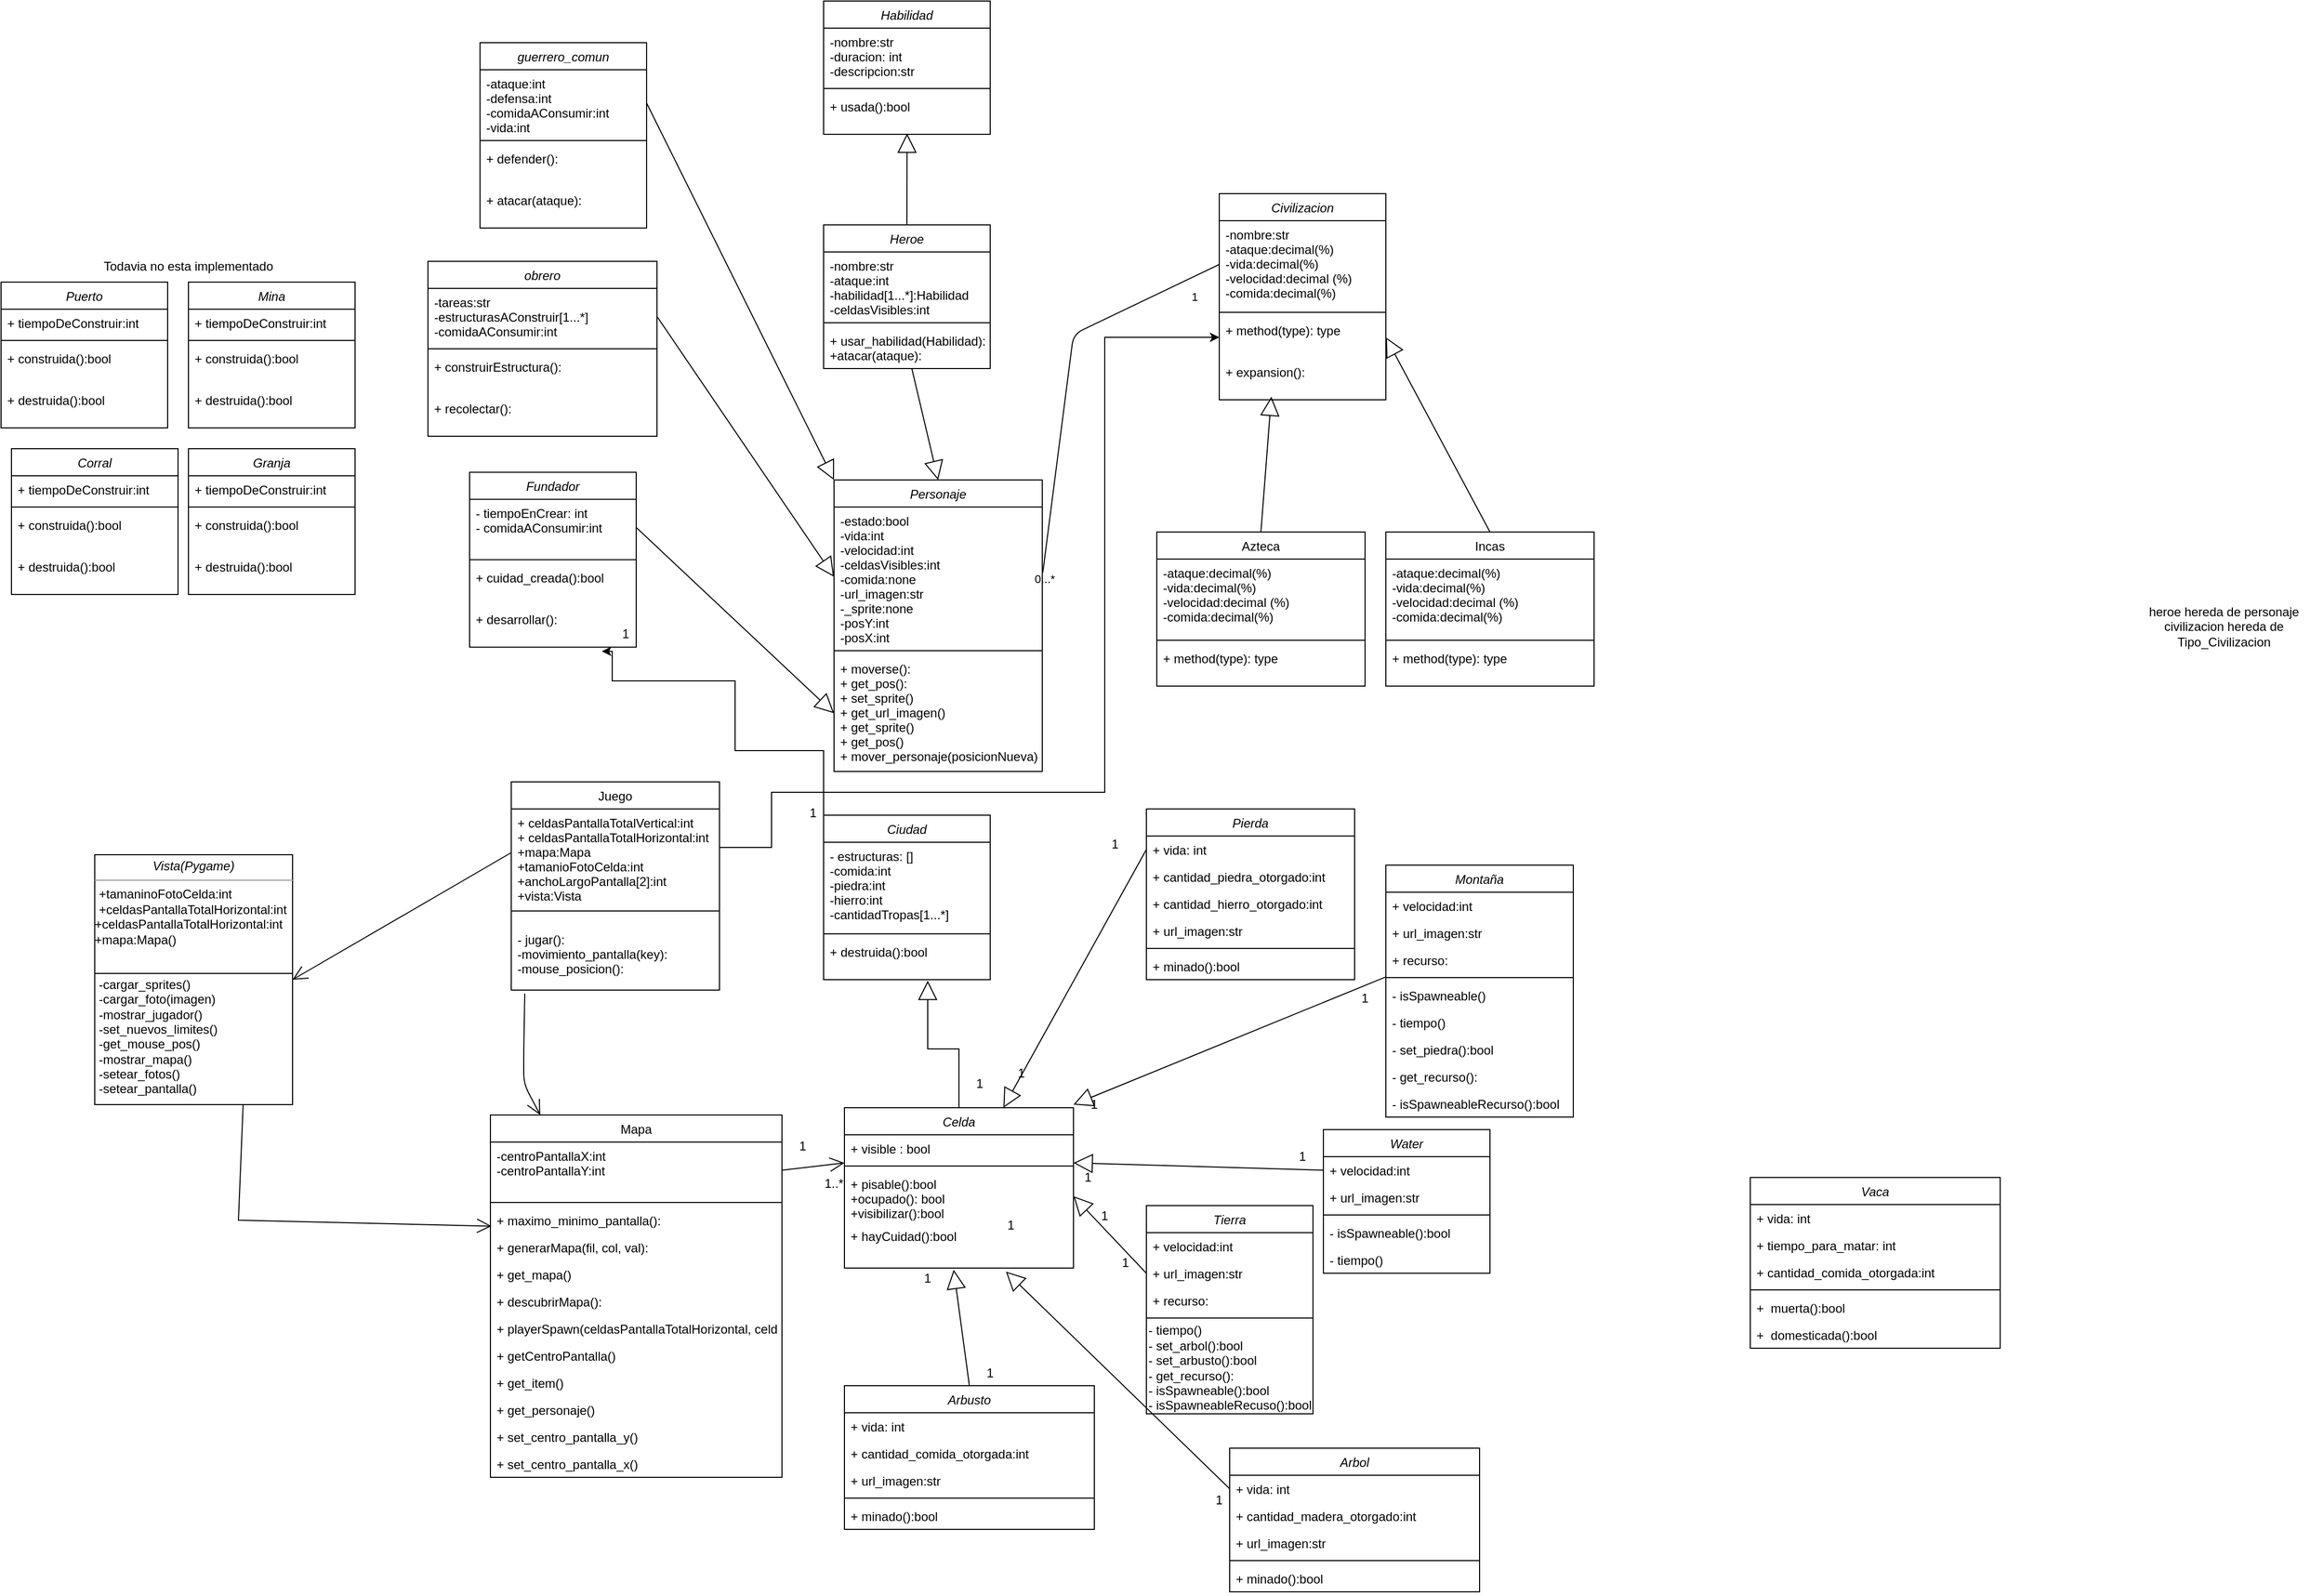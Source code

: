 <mxfile version="12.9.13" type="device"><diagram id="8JJDiIyHjLy-NNhQk0Iq" name="Page-1"><mxGraphModel dx="1916" dy="1905" grid="1" gridSize="10" guides="1" tooltips="1" connect="1" arrows="1" fold="1" page="1" pageScale="1" pageWidth="827" pageHeight="1169" math="0" shadow="0"><root><mxCell id="0"/><mxCell id="1" parent="0"/><mxCell id="Bsz2mE-iyqByEWqwgXkS-1" value="Juego" style="swimlane;fontStyle=0;align=center;verticalAlign=top;childLayout=stackLayout;horizontal=1;startSize=26;horizontalStack=0;resizeParent=1;resizeParentMax=0;resizeLast=0;collapsible=1;marginBottom=0;" parent="1" vertex="1"><mxGeometry x="-160" y="80" width="200" height="200" as="geometry"/></mxCell><mxCell id="Bsz2mE-iyqByEWqwgXkS-2" value="+ celdasPantallaTotalVertical:int&#10;+ celdasPantallaTotalHorizontal:int&#10;+mapa:Mapa&#10;+tamanioFotoCelda:int&#10;+anchoLargoPantalla[2]:int&#10;+vista:Vista" style="text;strokeColor=none;fillColor=none;align=left;verticalAlign=top;spacingLeft=4;spacingRight=4;overflow=hidden;rotatable=0;points=[[0,0.5],[1,0.5]];portConstraint=eastwest;" parent="Bsz2mE-iyqByEWqwgXkS-1" vertex="1"><mxGeometry y="26" width="200" height="84" as="geometry"/></mxCell><mxCell id="Bsz2mE-iyqByEWqwgXkS-3" value="" style="line;strokeWidth=1;fillColor=none;align=left;verticalAlign=middle;spacingTop=-1;spacingLeft=3;spacingRight=3;rotatable=0;labelPosition=right;points=[];portConstraint=eastwest;" parent="Bsz2mE-iyqByEWqwgXkS-1" vertex="1"><mxGeometry y="110" width="200" height="28" as="geometry"/></mxCell><mxCell id="hgt76sWnVwrx15BT-1CC-37" value="- jugar():&#10;-movimiento_pantalla(key):&#10;-mouse_posicion():&#10;" style="text;strokeColor=none;fillColor=none;align=left;verticalAlign=top;spacingLeft=4;spacingRight=4;overflow=hidden;rotatable=0;points=[[0,0.5],[1,0.5]];portConstraint=eastwest;" parent="Bsz2mE-iyqByEWqwgXkS-1" vertex="1"><mxGeometry y="138" width="200" height="62" as="geometry"/></mxCell><mxCell id="Bsz2mE-iyqByEWqwgXkS-5" value="Civilizacion" style="swimlane;fontStyle=2;align=center;verticalAlign=top;childLayout=stackLayout;horizontal=1;startSize=26;horizontalStack=0;resizeParent=1;resizeParentMax=0;resizeLast=0;collapsible=1;marginBottom=0;" parent="1" vertex="1"><mxGeometry x="520" y="-485" width="160" height="198" as="geometry"/></mxCell><mxCell id="Bsz2mE-iyqByEWqwgXkS-6" value="-nombre:str&#10;-ataque:decimal(%)&#10;-vida:decimal(%)&#10;-velocidad:decimal (%)&#10;-comida:decimal(%)" style="text;strokeColor=none;fillColor=none;align=left;verticalAlign=top;spacingLeft=4;spacingRight=4;overflow=hidden;rotatable=0;points=[[0,0.5],[1,0.5]];portConstraint=eastwest;" parent="Bsz2mE-iyqByEWqwgXkS-5" vertex="1"><mxGeometry y="26" width="160" height="84" as="geometry"/></mxCell><mxCell id="Bsz2mE-iyqByEWqwgXkS-7" value="" style="line;strokeWidth=1;fillColor=none;align=left;verticalAlign=middle;spacingTop=-1;spacingLeft=3;spacingRight=3;rotatable=0;labelPosition=right;points=[];portConstraint=eastwest;" parent="Bsz2mE-iyqByEWqwgXkS-5" vertex="1"><mxGeometry y="110" width="160" height="8" as="geometry"/></mxCell><mxCell id="Bsz2mE-iyqByEWqwgXkS-8" value="+ method(type): type" style="text;strokeColor=none;fillColor=none;align=left;verticalAlign=top;spacingLeft=4;spacingRight=4;overflow=hidden;rotatable=0;points=[[0,0.5],[1,0.5]];portConstraint=eastwest;" parent="Bsz2mE-iyqByEWqwgXkS-5" vertex="1"><mxGeometry y="118" width="160" height="40" as="geometry"/></mxCell><mxCell id="hgt76sWnVwrx15BT-1CC-32" value="+ expansion():" style="text;strokeColor=none;fillColor=none;align=left;verticalAlign=top;spacingLeft=4;spacingRight=4;overflow=hidden;rotatable=0;points=[[0,0.5],[1,0.5]];portConstraint=eastwest;" parent="Bsz2mE-iyqByEWqwgXkS-5" vertex="1"><mxGeometry y="158" width="160" height="40" as="geometry"/></mxCell><mxCell id="Bsz2mE-iyqByEWqwgXkS-13" value="Azteca" style="swimlane;fontStyle=0;align=center;verticalAlign=top;childLayout=stackLayout;horizontal=1;startSize=26;horizontalStack=0;resizeParent=1;resizeParentMax=0;resizeLast=0;collapsible=1;marginBottom=0;" parent="1" vertex="1"><mxGeometry x="460" y="-160" width="200" height="148" as="geometry"/></mxCell><mxCell id="Bsz2mE-iyqByEWqwgXkS-14" value="-ataque:decimal(%)&#10;-vida:decimal(%)&#10;-velocidad:decimal (%)&#10;-comida:decimal(%)" style="text;strokeColor=none;fillColor=none;align=left;verticalAlign=top;spacingLeft=4;spacingRight=4;overflow=hidden;rotatable=0;points=[[0,0.5],[1,0.5]];portConstraint=eastwest;" parent="Bsz2mE-iyqByEWqwgXkS-13" vertex="1"><mxGeometry y="26" width="200" height="74" as="geometry"/></mxCell><mxCell id="Bsz2mE-iyqByEWqwgXkS-15" value="" style="line;strokeWidth=1;fillColor=none;align=left;verticalAlign=middle;spacingTop=-1;spacingLeft=3;spacingRight=3;rotatable=0;labelPosition=right;points=[];portConstraint=eastwest;" parent="Bsz2mE-iyqByEWqwgXkS-13" vertex="1"><mxGeometry y="100" width="200" height="8" as="geometry"/></mxCell><mxCell id="Bsz2mE-iyqByEWqwgXkS-16" value="+ method(type): type" style="text;strokeColor=none;fillColor=none;align=left;verticalAlign=top;spacingLeft=4;spacingRight=4;overflow=hidden;rotatable=0;points=[[0,0.5],[1,0.5]];portConstraint=eastwest;" parent="Bsz2mE-iyqByEWqwgXkS-13" vertex="1"><mxGeometry y="108" width="200" height="40" as="geometry"/></mxCell><mxCell id="hgt76sWnVwrx15BT-1CC-38" style="edgeStyle=none;rounded=0;orthogonalLoop=1;jettySize=auto;html=1;exitX=0.5;exitY=0;exitDx=0;exitDy=0;entryX=0.501;entryY=0.982;entryDx=0;entryDy=0;entryPerimeter=0;endArrow=block;endFill=0;endSize=16;" parent="1" source="Bsz2mE-iyqByEWqwgXkS-17" target="Bsz2mE-iyqByEWqwgXkS-29" edge="1"><mxGeometry relative="1" as="geometry"/></mxCell><mxCell id="Bsz2mE-iyqByEWqwgXkS-17" value="Heroe" style="swimlane;fontStyle=2;align=center;verticalAlign=top;childLayout=stackLayout;horizontal=1;startSize=26;horizontalStack=0;resizeParent=1;resizeParentMax=0;resizeLast=0;collapsible=1;marginBottom=0;" parent="1" vertex="1"><mxGeometry x="140" y="-455" width="160" height="138" as="geometry"/></mxCell><mxCell id="Bsz2mE-iyqByEWqwgXkS-18" value="-nombre:str&#10;-ataque:int&#10;-habilidad[1...*]:Habilidad&#10;-celdasVisibles:int&#10;" style="text;strokeColor=none;fillColor=none;align=left;verticalAlign=top;spacingLeft=4;spacingRight=4;overflow=hidden;rotatable=0;points=[[0,0.5],[1,0.5]];portConstraint=eastwest;" parent="Bsz2mE-iyqByEWqwgXkS-17" vertex="1"><mxGeometry y="26" width="160" height="64" as="geometry"/></mxCell><mxCell id="Bsz2mE-iyqByEWqwgXkS-19" value="" style="line;strokeWidth=1;fillColor=none;align=left;verticalAlign=middle;spacingTop=-1;spacingLeft=3;spacingRight=3;rotatable=0;labelPosition=right;points=[];portConstraint=eastwest;" parent="Bsz2mE-iyqByEWqwgXkS-17" vertex="1"><mxGeometry y="90" width="160" height="8" as="geometry"/></mxCell><mxCell id="Bsz2mE-iyqByEWqwgXkS-20" value="+ usar_habilidad(Habilidad):&#10;+atacar(ataque):" style="text;strokeColor=none;fillColor=none;align=left;verticalAlign=top;spacingLeft=4;spacingRight=4;overflow=hidden;rotatable=0;points=[[0,0.5],[1,0.5]];portConstraint=eastwest;" parent="Bsz2mE-iyqByEWqwgXkS-17" vertex="1"><mxGeometry y="98" width="160" height="40" as="geometry"/></mxCell><mxCell id="Bsz2mE-iyqByEWqwgXkS-26" value="Habilidad" style="swimlane;fontStyle=2;align=center;verticalAlign=top;childLayout=stackLayout;horizontal=1;startSize=26;horizontalStack=0;resizeParent=1;resizeParentMax=0;resizeLast=0;collapsible=1;marginBottom=0;" parent="1" vertex="1"><mxGeometry x="140" y="-670" width="160" height="128" as="geometry"/></mxCell><mxCell id="Bsz2mE-iyqByEWqwgXkS-27" value="-nombre:str&#10;-duracion: int&#10;-descripcion:str&#10;" style="text;strokeColor=none;fillColor=none;align=left;verticalAlign=top;spacingLeft=4;spacingRight=4;overflow=hidden;rotatable=0;points=[[0,0.5],[1,0.5]];portConstraint=eastwest;" parent="Bsz2mE-iyqByEWqwgXkS-26" vertex="1"><mxGeometry y="26" width="160" height="54" as="geometry"/></mxCell><mxCell id="Bsz2mE-iyqByEWqwgXkS-28" value="" style="line;strokeWidth=1;fillColor=none;align=left;verticalAlign=middle;spacingTop=-1;spacingLeft=3;spacingRight=3;rotatable=0;labelPosition=right;points=[];portConstraint=eastwest;" parent="Bsz2mE-iyqByEWqwgXkS-26" vertex="1"><mxGeometry y="80" width="160" height="8" as="geometry"/></mxCell><mxCell id="Bsz2mE-iyqByEWqwgXkS-29" value="+ usada():bool" style="text;strokeColor=none;fillColor=none;align=left;verticalAlign=top;spacingLeft=4;spacingRight=4;overflow=hidden;rotatable=0;points=[[0,0.5],[1,0.5]];portConstraint=eastwest;" parent="Bsz2mE-iyqByEWqwgXkS-26" vertex="1"><mxGeometry y="88" width="160" height="40" as="geometry"/></mxCell><mxCell id="Bsz2mE-iyqByEWqwgXkS-30" value="heroe hereda de personaje&lt;br&gt;civilizacion hereda de Tipo_Civilizacion" style="text;html=1;strokeColor=none;fillColor=none;align=center;verticalAlign=middle;whiteSpace=wrap;rounded=0;rotation=0;" parent="1" vertex="1"><mxGeometry x="1389.77" y="-217.4" width="190.23" height="297.4" as="geometry"/></mxCell><mxCell id="hgt76sWnVwrx15BT-1CC-19" style="edgeStyle=orthogonalEdgeStyle;rounded=0;orthogonalLoop=1;jettySize=auto;html=1;exitX=0.5;exitY=0;exitDx=0;exitDy=0;entryX=0.625;entryY=1.025;entryDx=0;entryDy=0;entryPerimeter=0;endArrow=block;endFill=0;endSize=16;" parent="1" source="Bsz2mE-iyqByEWqwgXkS-31" target="rQCdPEI0_QHbPo6-V2n5-23" edge="1"><mxGeometry relative="1" as="geometry"/></mxCell><mxCell id="Bsz2mE-iyqByEWqwgXkS-31" value="Celda" style="swimlane;fontStyle=2;align=center;verticalAlign=top;childLayout=stackLayout;horizontal=1;startSize=26;horizontalStack=0;resizeParent=1;resizeParentMax=0;resizeLast=0;collapsible=1;marginBottom=0;" parent="1" vertex="1"><mxGeometry x="160" y="393" width="220" height="154" as="geometry"/></mxCell><mxCell id="_lwzMiE8aVbPXO3ZBVne-28" value="+ visible : bool" style="text;strokeColor=none;fillColor=none;align=left;verticalAlign=top;spacingLeft=4;spacingRight=4;overflow=hidden;rotatable=0;points=[[0,0.5],[1,0.5]];portConstraint=eastwest;" parent="Bsz2mE-iyqByEWqwgXkS-31" vertex="1"><mxGeometry y="26" width="220" height="26" as="geometry"/></mxCell><mxCell id="Bsz2mE-iyqByEWqwgXkS-33" value="" style="line;strokeWidth=1;fillColor=none;align=left;verticalAlign=middle;spacingTop=-1;spacingLeft=3;spacingRight=3;rotatable=0;labelPosition=right;points=[];portConstraint=eastwest;" parent="Bsz2mE-iyqByEWqwgXkS-31" vertex="1"><mxGeometry y="52" width="220" height="8" as="geometry"/></mxCell><mxCell id="Bsz2mE-iyqByEWqwgXkS-34" value="+ pisable():bool&#10;+ocupado(): bool&#10;+visibilizar():bool" style="text;strokeColor=none;fillColor=none;align=left;verticalAlign=top;spacingLeft=4;spacingRight=4;overflow=hidden;rotatable=0;points=[[0,0.5],[1,0.5]];portConstraint=eastwest;" parent="Bsz2mE-iyqByEWqwgXkS-31" vertex="1"><mxGeometry y="60" width="220" height="50" as="geometry"/></mxCell><mxCell id="_lwzMiE8aVbPXO3ZBVne-5" value="+ hayCuidad():bool" style="text;strokeColor=none;fillColor=none;align=left;verticalAlign=top;spacingLeft=4;spacingRight=4;overflow=hidden;rotatable=0;points=[[0,0.5],[1,0.5]];portConstraint=eastwest;" parent="Bsz2mE-iyqByEWqwgXkS-31" vertex="1"><mxGeometry y="110" width="220" height="44" as="geometry"/></mxCell><mxCell id="rQCdPEI0_QHbPo6-V2n5-1" value="" style="endArrow=block;endSize=16;endFill=0;html=1;exitX=0;exitY=0.5;exitDx=0;exitDy=0;" parent="1" source="Bsz2mE-iyqByEWqwgXkS-36" target="Bsz2mE-iyqByEWqwgXkS-31" edge="1"><mxGeometry x="-1" y="-162" width="160" relative="1" as="geometry"><mxPoint x="410" y="312" as="sourcePoint"/><mxPoint x="570" y="312" as="targetPoint"/><mxPoint x="-150" y="-102" as="offset"/></mxGeometry></mxCell><mxCell id="rQCdPEI0_QHbPo6-V2n5-2" value="" style="endArrow=block;endSize=16;endFill=0;html=1;entryX=1;entryY=0.5;entryDx=0;entryDy=0;exitX=0;exitY=0.5;exitDx=0;exitDy=0;" parent="1" source="Bsz2mE-iyqByEWqwgXkS-41" edge="1"><mxGeometry x="-1" y="-162" width="160" relative="1" as="geometry"><mxPoint x="650.0" y="299.0" as="sourcePoint"/><mxPoint x="380" y="446" as="targetPoint"/><mxPoint x="-150" y="-102" as="offset"/></mxGeometry></mxCell><mxCell id="rQCdPEI0_QHbPo6-V2n5-3" value="" style="endArrow=block;endSize=16;endFill=0;html=1;entryX=1;entryY=0.5;entryDx=0;entryDy=0;exitX=0;exitY=0.5;exitDx=0;exitDy=0;" parent="1" source="Bsz2mE-iyqByEWqwgXkS-45" target="Bsz2mE-iyqByEWqwgXkS-34" edge="1"><mxGeometry x="-1" y="-162" width="160" relative="1" as="geometry"><mxPoint x="660.0" y="309.0" as="sourcePoint"/><mxPoint x="480" y="394.5" as="targetPoint"/><mxPoint x="-150" y="-102" as="offset"/></mxGeometry></mxCell><mxCell id="rQCdPEI0_QHbPo6-V2n5-4" value="" style="endArrow=block;endSize=16;endFill=0;html=1;entryX=0.5;entryY=0;entryDx=0;entryDy=0;" parent="1" source="Bsz2mE-iyqByEWqwgXkS-20" target="Bsz2mE-iyqByEWqwgXkS-21" edge="1"><mxGeometry x="-1" y="-162" width="160" relative="1" as="geometry"><mxPoint x="220" y="-310" as="sourcePoint"/><mxPoint x="380" y="-284.5" as="targetPoint"/><mxPoint x="-150" y="-102" as="offset"/></mxGeometry></mxCell><mxCell id="rQCdPEI0_QHbPo6-V2n5-5" value="guerrero_comun" style="swimlane;fontStyle=2;align=center;verticalAlign=top;childLayout=stackLayout;horizontal=1;startSize=26;horizontalStack=0;resizeParent=1;resizeParentMax=0;resizeLast=0;collapsible=1;marginBottom=0;" parent="1" vertex="1"><mxGeometry x="-190" y="-630" width="160" height="178" as="geometry"/></mxCell><mxCell id="rQCdPEI0_QHbPo6-V2n5-6" value="-ataque:int&#10;-defensa:int&#10;-comidaAConsumir:int&#10;-vida:int" style="text;strokeColor=none;fillColor=none;align=left;verticalAlign=top;spacingLeft=4;spacingRight=4;overflow=hidden;rotatable=0;points=[[0,0.5],[1,0.5]];portConstraint=eastwest;" parent="rQCdPEI0_QHbPo6-V2n5-5" vertex="1"><mxGeometry y="26" width="160" height="64" as="geometry"/></mxCell><mxCell id="rQCdPEI0_QHbPo6-V2n5-7" value="" style="line;strokeWidth=1;fillColor=none;align=left;verticalAlign=middle;spacingTop=-1;spacingLeft=3;spacingRight=3;rotatable=0;labelPosition=right;points=[];portConstraint=eastwest;" parent="rQCdPEI0_QHbPo6-V2n5-5" vertex="1"><mxGeometry y="90" width="160" height="8" as="geometry"/></mxCell><mxCell id="rQCdPEI0_QHbPo6-V2n5-8" value="+ defender():" style="text;strokeColor=none;fillColor=none;align=left;verticalAlign=top;spacingLeft=4;spacingRight=4;overflow=hidden;rotatable=0;points=[[0,0.5],[1,0.5]];portConstraint=eastwest;" parent="rQCdPEI0_QHbPo6-V2n5-5" vertex="1"><mxGeometry y="98" width="160" height="40" as="geometry"/></mxCell><mxCell id="hgt76sWnVwrx15BT-1CC-28" value="+ atacar(ataque):" style="text;strokeColor=none;fillColor=none;align=left;verticalAlign=top;spacingLeft=4;spacingRight=4;overflow=hidden;rotatable=0;points=[[0,0.5],[1,0.5]];portConstraint=eastwest;" parent="rQCdPEI0_QHbPo6-V2n5-5" vertex="1"><mxGeometry y="138" width="160" height="40" as="geometry"/></mxCell><mxCell id="rQCdPEI0_QHbPo6-V2n5-9" value="obrero" style="swimlane;fontStyle=2;align=center;verticalAlign=top;childLayout=stackLayout;horizontal=1;startSize=26;horizontalStack=0;resizeParent=1;resizeParentMax=0;resizeLast=0;collapsible=1;marginBottom=0;" parent="1" vertex="1"><mxGeometry x="-240" y="-420" width="220" height="168" as="geometry"/></mxCell><mxCell id="rQCdPEI0_QHbPo6-V2n5-10" value="-tareas:str&#10;-estructurasAConstruir[1...*]&#10;-comidaAConsumir:int" style="text;strokeColor=none;fillColor=none;align=left;verticalAlign=top;spacingLeft=4;spacingRight=4;overflow=hidden;rotatable=0;points=[[0,0.5],[1,0.5]];portConstraint=eastwest;" parent="rQCdPEI0_QHbPo6-V2n5-9" vertex="1"><mxGeometry y="26" width="220" height="54" as="geometry"/></mxCell><mxCell id="rQCdPEI0_QHbPo6-V2n5-11" value="" style="line;strokeWidth=1;fillColor=none;align=left;verticalAlign=middle;spacingTop=-1;spacingLeft=3;spacingRight=3;rotatable=0;labelPosition=right;points=[];portConstraint=eastwest;" parent="rQCdPEI0_QHbPo6-V2n5-9" vertex="1"><mxGeometry y="80" width="220" height="8" as="geometry"/></mxCell><mxCell id="rQCdPEI0_QHbPo6-V2n5-12" value="+ construirEstructura():" style="text;strokeColor=none;fillColor=none;align=left;verticalAlign=top;spacingLeft=4;spacingRight=4;overflow=hidden;rotatable=0;points=[[0,0.5],[1,0.5]];portConstraint=eastwest;" parent="rQCdPEI0_QHbPo6-V2n5-9" vertex="1"><mxGeometry y="88" width="220" height="40" as="geometry"/></mxCell><mxCell id="hgt76sWnVwrx15BT-1CC-26" value="+ recolectar():" style="text;strokeColor=none;fillColor=none;align=left;verticalAlign=top;spacingLeft=4;spacingRight=4;overflow=hidden;rotatable=0;points=[[0,0.5],[1,0.5]];portConstraint=eastwest;" parent="rQCdPEI0_QHbPo6-V2n5-9" vertex="1"><mxGeometry y="128" width="220" height="40" as="geometry"/></mxCell><mxCell id="rQCdPEI0_QHbPo6-V2n5-13" value="Fundador" style="swimlane;fontStyle=2;align=center;verticalAlign=top;childLayout=stackLayout;horizontal=1;startSize=26;horizontalStack=0;resizeParent=1;resizeParentMax=0;resizeLast=0;collapsible=1;marginBottom=0;" parent="1" vertex="1"><mxGeometry x="-200" y="-217.4" width="160" height="168" as="geometry"/></mxCell><mxCell id="rQCdPEI0_QHbPo6-V2n5-14" value="- tiempoEnCrear: int&#10;- comidaAConsumir:int" style="text;strokeColor=none;fillColor=none;align=left;verticalAlign=top;spacingLeft=4;spacingRight=4;overflow=hidden;rotatable=0;points=[[0,0.5],[1,0.5]];portConstraint=eastwest;" parent="rQCdPEI0_QHbPo6-V2n5-13" vertex="1"><mxGeometry y="26" width="160" height="54" as="geometry"/></mxCell><mxCell id="rQCdPEI0_QHbPo6-V2n5-15" value="" style="line;strokeWidth=1;fillColor=none;align=left;verticalAlign=middle;spacingTop=-1;spacingLeft=3;spacingRight=3;rotatable=0;labelPosition=right;points=[];portConstraint=eastwest;" parent="rQCdPEI0_QHbPo6-V2n5-13" vertex="1"><mxGeometry y="80" width="160" height="8" as="geometry"/></mxCell><mxCell id="rQCdPEI0_QHbPo6-V2n5-16" value="+ cuidad_creada():bool" style="text;strokeColor=none;fillColor=none;align=left;verticalAlign=top;spacingLeft=4;spacingRight=4;overflow=hidden;rotatable=0;points=[[0,0.5],[1,0.5]];portConstraint=eastwest;" parent="rQCdPEI0_QHbPo6-V2n5-13" vertex="1"><mxGeometry y="88" width="160" height="40" as="geometry"/></mxCell><mxCell id="hgt76sWnVwrx15BT-1CC-27" value="+ desarrollar():" style="text;strokeColor=none;fillColor=none;align=left;verticalAlign=top;spacingLeft=4;spacingRight=4;overflow=hidden;rotatable=0;points=[[0,0.5],[1,0.5]];portConstraint=eastwest;" parent="rQCdPEI0_QHbPo6-V2n5-13" vertex="1"><mxGeometry y="128" width="160" height="40" as="geometry"/></mxCell><mxCell id="rQCdPEI0_QHbPo6-V2n5-17" value="" style="endArrow=block;endSize=16;endFill=0;html=1;entryX=0;entryY=0;entryDx=0;entryDy=0;exitX=1;exitY=0.5;exitDx=0;exitDy=0;" parent="1" source="rQCdPEI0_QHbPo6-V2n5-6" target="Bsz2mE-iyqByEWqwgXkS-21" edge="1"><mxGeometry x="-1" y="-162" width="160" relative="1" as="geometry"><mxPoint x="42.8" y="-380.0" as="sourcePoint"/><mxPoint x="40" y="-267.72" as="targetPoint"/><mxPoint x="-150" y="-102" as="offset"/></mxGeometry></mxCell><mxCell id="rQCdPEI0_QHbPo6-V2n5-18" value="" style="endArrow=block;endSize=16;endFill=0;html=1;entryX=0;entryY=0.5;entryDx=0;entryDy=0;exitX=1;exitY=0.5;exitDx=0;exitDy=0;" parent="1" source="rQCdPEI0_QHbPo6-V2n5-10" target="Bsz2mE-iyqByEWqwgXkS-22" edge="1"><mxGeometry x="-1" y="-162" width="160" relative="1" as="geometry"><mxPoint x="52.8" y="-150.0" as="sourcePoint"/><mxPoint x="50" y="-37.72" as="targetPoint"/><mxPoint x="-150" y="-102" as="offset"/></mxGeometry></mxCell><mxCell id="rQCdPEI0_QHbPo6-V2n5-19" value="" style="endArrow=block;endSize=16;endFill=0;html=1;entryX=0;entryY=0.5;entryDx=0;entryDy=0;exitX=1;exitY=0.5;exitDx=0;exitDy=0;" parent="1" source="rQCdPEI0_QHbPo6-V2n5-14" target="Bsz2mE-iyqByEWqwgXkS-24" edge="1"><mxGeometry x="-1" y="-162" width="160" relative="1" as="geometry"><mxPoint x="-7.2" y="-70.0" as="sourcePoint"/><mxPoint x="-10" y="42.28" as="targetPoint"/><mxPoint x="-150" y="-102" as="offset"/></mxGeometry></mxCell><mxCell id="rQCdPEI0_QHbPo6-V2n5-20" value="Ciudad" style="swimlane;fontStyle=2;align=center;verticalAlign=top;childLayout=stackLayout;horizontal=1;startSize=26;horizontalStack=0;resizeParent=1;resizeParentMax=0;resizeLast=0;collapsible=1;marginBottom=0;" parent="1" vertex="1"><mxGeometry x="140" y="112" width="160" height="158" as="geometry"/></mxCell><mxCell id="hgt76sWnVwrx15BT-1CC-35" value="- estructuras: []&#10;-comida:int&#10;-piedra:int&#10;-hierro:int&#10;-cantidadTropas[1...*]" style="text;strokeColor=none;fillColor=none;align=left;verticalAlign=top;spacingLeft=4;spacingRight=4;overflow=hidden;rotatable=0;points=[[0,0.5],[1,0.5]];portConstraint=eastwest;" parent="rQCdPEI0_QHbPo6-V2n5-20" vertex="1"><mxGeometry y="26" width="160" height="84" as="geometry"/></mxCell><mxCell id="rQCdPEI0_QHbPo6-V2n5-22" value="" style="line;strokeWidth=1;fillColor=none;align=left;verticalAlign=middle;spacingTop=-1;spacingLeft=3;spacingRight=3;rotatable=0;labelPosition=right;points=[];portConstraint=eastwest;" parent="rQCdPEI0_QHbPo6-V2n5-20" vertex="1"><mxGeometry y="110" width="160" height="8" as="geometry"/></mxCell><mxCell id="rQCdPEI0_QHbPo6-V2n5-23" value="+ destruida():bool" style="text;strokeColor=none;fillColor=none;align=left;verticalAlign=top;spacingLeft=4;spacingRight=4;overflow=hidden;rotatable=0;points=[[0,0.5],[1,0.5]];portConstraint=eastwest;" parent="rQCdPEI0_QHbPo6-V2n5-20" vertex="1"><mxGeometry y="118" width="160" height="40" as="geometry"/></mxCell><mxCell id="rQCdPEI0_QHbPo6-V2n5-36" value="" style="endArrow=open;endFill=1;endSize=12;html=1;entryX=0;entryY=0.5;entryDx=0;entryDy=0;exitX=1;exitY=0.5;exitDx=0;exitDy=0;" parent="1" source="Bsz2mE-iyqByEWqwgXkS-10" edge="1"><mxGeometry width="160" relative="1" as="geometry"><mxPoint x="410" y="570.5" as="sourcePoint"/><mxPoint x="160" y="446" as="targetPoint"/><Array as="points"/></mxGeometry></mxCell><mxCell id="rQCdPEI0_QHbPo6-V2n5-40" value="" style="endArrow=none;html=1;entryX=0;entryY=0.5;entryDx=0;entryDy=0;exitX=1;exitY=0.5;exitDx=0;exitDy=0;" parent="1" source="Bsz2mE-iyqByEWqwgXkS-22" target="Bsz2mE-iyqByEWqwgXkS-6" edge="1"><mxGeometry width="50" height="50" relative="1" as="geometry"><mxPoint x="350" y="-230" as="sourcePoint"/><mxPoint x="400" y="-280" as="targetPoint"/><Array as="points"><mxPoint x="380" y="-350"/></Array></mxGeometry></mxCell><mxCell id="rQCdPEI0_QHbPo6-V2n5-41" value="0...*" style="edgeLabel;html=1;align=center;verticalAlign=middle;resizable=0;points=[];" parent="rQCdPEI0_QHbPo6-V2n5-40" vertex="1" connectable="0"><mxGeometry x="-0.753" y="4" relative="1" as="geometry"><mxPoint y="49.95" as="offset"/></mxGeometry></mxCell><mxCell id="rQCdPEI0_QHbPo6-V2n5-42" value="1" style="edgeLabel;html=1;align=center;verticalAlign=middle;resizable=0;points=[];" parent="rQCdPEI0_QHbPo6-V2n5-40" vertex="1" connectable="0"><mxGeometry x="0.773" y="1" relative="1" as="geometry"><mxPoint x="16" y="13" as="offset"/></mxGeometry></mxCell><mxCell id="rQCdPEI0_QHbPo6-V2n5-30" value="" style="endArrow=block;endSize=16;endFill=0;html=1;exitX=0.5;exitY=0;exitDx=0;exitDy=0;" parent="1" source="Bsz2mE-iyqByEWqwgXkS-13" edge="1"><mxGeometry x="-1" y="-162" width="160" relative="1" as="geometry"><mxPoint x="572.8" y="-372.0" as="sourcePoint"/><mxPoint x="570" y="-290" as="targetPoint"/><mxPoint x="-150" y="-102" as="offset"/></mxGeometry></mxCell><mxCell id="rQCdPEI0_QHbPo6-V2n5-44" value="Incas" style="swimlane;fontStyle=0;align=center;verticalAlign=top;childLayout=stackLayout;horizontal=1;startSize=26;horizontalStack=0;resizeParent=1;resizeParentMax=0;resizeLast=0;collapsible=1;marginBottom=0;" parent="1" vertex="1"><mxGeometry x="680" y="-160" width="200" height="148" as="geometry"/></mxCell><mxCell id="rQCdPEI0_QHbPo6-V2n5-45" value="-ataque:decimal(%)&#10;-vida:decimal(%)&#10;-velocidad:decimal (%)&#10;-comida:decimal(%)" style="text;strokeColor=none;fillColor=none;align=left;verticalAlign=top;spacingLeft=4;spacingRight=4;overflow=hidden;rotatable=0;points=[[0,0.5],[1,0.5]];portConstraint=eastwest;" parent="rQCdPEI0_QHbPo6-V2n5-44" vertex="1"><mxGeometry y="26" width="200" height="74" as="geometry"/></mxCell><mxCell id="rQCdPEI0_QHbPo6-V2n5-46" value="" style="line;strokeWidth=1;fillColor=none;align=left;verticalAlign=middle;spacingTop=-1;spacingLeft=3;spacingRight=3;rotatable=0;labelPosition=right;points=[];portConstraint=eastwest;" parent="rQCdPEI0_QHbPo6-V2n5-44" vertex="1"><mxGeometry y="100" width="200" height="8" as="geometry"/></mxCell><mxCell id="rQCdPEI0_QHbPo6-V2n5-47" value="+ method(type): type" style="text;strokeColor=none;fillColor=none;align=left;verticalAlign=top;spacingLeft=4;spacingRight=4;overflow=hidden;rotatable=0;points=[[0,0.5],[1,0.5]];portConstraint=eastwest;" parent="rQCdPEI0_QHbPo6-V2n5-44" vertex="1"><mxGeometry y="108" width="200" height="40" as="geometry"/></mxCell><mxCell id="rQCdPEI0_QHbPo6-V2n5-48" value="" style="endArrow=block;endSize=16;endFill=0;html=1;exitX=0.5;exitY=0;exitDx=0;exitDy=0;entryX=1;entryY=0.5;entryDx=0;entryDy=0;" parent="1" source="rQCdPEI0_QHbPo6-V2n5-44" target="Bsz2mE-iyqByEWqwgXkS-8" edge="1"><mxGeometry x="-1" y="-162" width="160" relative="1" as="geometry"><mxPoint x="570" y="-150.0" as="sourcePoint"/><mxPoint x="587.92" y="-262.52" as="targetPoint"/><mxPoint x="-150" y="-102" as="offset"/></mxGeometry></mxCell><mxCell id="rQCdPEI0_QHbPo6-V2n5-50" style="edgeStyle=orthogonalEdgeStyle;rounded=0;orthogonalLoop=1;jettySize=auto;html=1;exitX=1;exitY=0.5;exitDx=0;exitDy=0;" parent="1" source="Bsz2mE-iyqByEWqwgXkS-2" target="Bsz2mE-iyqByEWqwgXkS-8" edge="1"><mxGeometry relative="1" as="geometry"><Array as="points"><mxPoint x="90" y="143"/><mxPoint x="90" y="90"/><mxPoint x="410" y="90"/><mxPoint x="410" y="-347"/></Array></mxGeometry></mxCell><mxCell id="hgt76sWnVwrx15BT-1CC-1" value="Arbol" style="swimlane;fontStyle=2;align=center;verticalAlign=top;childLayout=stackLayout;horizontal=1;startSize=26;horizontalStack=0;resizeParent=1;resizeParentMax=0;resizeLast=0;collapsible=1;marginBottom=0;" parent="1" vertex="1"><mxGeometry x="530" y="720" width="240" height="138" as="geometry"/></mxCell><mxCell id="hgt76sWnVwrx15BT-1CC-2" value="+ vida: int &#10;" style="text;strokeColor=none;fillColor=none;align=left;verticalAlign=top;spacingLeft=4;spacingRight=4;overflow=hidden;rotatable=0;points=[[0,0.5],[1,0.5]];portConstraint=eastwest;" parent="hgt76sWnVwrx15BT-1CC-1" vertex="1"><mxGeometry y="26" width="240" height="26" as="geometry"/></mxCell><mxCell id="Gjo76JLCiNaHRcwhv8Ey-14" value="+ cantidad_madera_otorgado:int&#10;" style="text;strokeColor=none;fillColor=none;align=left;verticalAlign=top;spacingLeft=4;spacingRight=4;overflow=hidden;rotatable=0;points=[[0,0.5],[1,0.5]];portConstraint=eastwest;" vertex="1" parent="hgt76sWnVwrx15BT-1CC-1"><mxGeometry y="52" width="240" height="26" as="geometry"/></mxCell><mxCell id="BMXEYmr8GAR5Oj0dmpGZ-5" value="+ url_imagen:str" style="text;strokeColor=none;fillColor=none;align=left;verticalAlign=top;spacingLeft=4;spacingRight=4;overflow=hidden;rotatable=0;points=[[0,0.5],[1,0.5]];portConstraint=eastwest;" parent="hgt76sWnVwrx15BT-1CC-1" vertex="1"><mxGeometry y="78" width="240" height="26" as="geometry"/></mxCell><mxCell id="hgt76sWnVwrx15BT-1CC-3" value="" style="line;strokeWidth=1;fillColor=none;align=left;verticalAlign=middle;spacingTop=-1;spacingLeft=3;spacingRight=3;rotatable=0;labelPosition=right;points=[];portConstraint=eastwest;" parent="hgt76sWnVwrx15BT-1CC-1" vertex="1"><mxGeometry y="104" width="240" height="8" as="geometry"/></mxCell><mxCell id="hgt76sWnVwrx15BT-1CC-4" value="+ minado():bool" style="text;strokeColor=none;fillColor=none;align=left;verticalAlign=top;spacingLeft=4;spacingRight=4;overflow=hidden;rotatable=0;points=[[0,0.5],[1,0.5]];portConstraint=eastwest;" parent="hgt76sWnVwrx15BT-1CC-1" vertex="1"><mxGeometry y="112" width="240" height="26" as="geometry"/></mxCell><mxCell id="hgt76sWnVwrx15BT-1CC-7" value="1" style="text;html=1;strokeColor=none;fillColor=none;align=center;verticalAlign=middle;whiteSpace=wrap;rounded=0;" parent="1" vertex="1"><mxGeometry x="-70" y="-72" width="40" height="20" as="geometry"/></mxCell><mxCell id="hgt76sWnVwrx15BT-1CC-8" value="1" style="text;html=1;strokeColor=none;fillColor=none;align=center;verticalAlign=middle;whiteSpace=wrap;rounded=0;" parent="1" vertex="1"><mxGeometry x="110" y="100" width="40" height="20" as="geometry"/></mxCell><mxCell id="hgt76sWnVwrx15BT-1CC-9" value="1" style="text;html=1;strokeColor=none;fillColor=none;align=center;verticalAlign=middle;whiteSpace=wrap;rounded=0;" parent="1" vertex="1"><mxGeometry x="100" y="420" width="40" height="20" as="geometry"/></mxCell><mxCell id="hgt76sWnVwrx15BT-1CC-10" value="1..*" style="text;html=1;strokeColor=none;fillColor=none;align=center;verticalAlign=middle;whiteSpace=wrap;rounded=0;" parent="1" vertex="1"><mxGeometry x="130" y="456" width="40" height="20" as="geometry"/></mxCell><mxCell id="hgt76sWnVwrx15BT-1CC-11" value="1" style="text;html=1;strokeColor=none;fillColor=none;align=center;verticalAlign=middle;whiteSpace=wrap;rounded=0;" parent="1" vertex="1"><mxGeometry x="390" y="487" width="40" height="20" as="geometry"/></mxCell><mxCell id="hgt76sWnVwrx15BT-1CC-12" value="1" style="text;html=1;strokeColor=none;fillColor=none;align=center;verticalAlign=middle;whiteSpace=wrap;rounded=0;" parent="1" vertex="1"><mxGeometry x="410" y="532" width="40" height="20" as="geometry"/></mxCell><mxCell id="hgt76sWnVwrx15BT-1CC-13" value="1" style="text;html=1;strokeColor=none;fillColor=none;align=center;verticalAlign=middle;whiteSpace=wrap;rounded=0;" parent="1" vertex="1"><mxGeometry x="374" y="450" width="40" height="20" as="geometry"/></mxCell><mxCell id="hgt76sWnVwrx15BT-1CC-14" value="1" style="text;html=1;strokeColor=none;fillColor=none;align=center;verticalAlign=middle;whiteSpace=wrap;rounded=0;" parent="1" vertex="1"><mxGeometry x="580" y="430" width="40" height="20" as="geometry"/></mxCell><mxCell id="hgt76sWnVwrx15BT-1CC-16" value="1" style="text;html=1;strokeColor=none;fillColor=none;align=center;verticalAlign=middle;whiteSpace=wrap;rounded=0;rotation=0;" parent="1" vertex="1"><mxGeometry x="310" y="350" width="40" height="20" as="geometry"/></mxCell><mxCell id="hgt76sWnVwrx15BT-1CC-17" value="1" style="text;html=1;strokeColor=none;fillColor=none;align=center;verticalAlign=middle;whiteSpace=wrap;rounded=0;" parent="1" vertex="1"><mxGeometry x="400" y="130" width="40" height="20" as="geometry"/></mxCell><mxCell id="hgt76sWnVwrx15BT-1CC-18" value="1" style="text;html=1;strokeColor=none;fillColor=none;align=center;verticalAlign=middle;whiteSpace=wrap;rounded=0;" parent="1" vertex="1"><mxGeometry x="270" y="360" width="40" height="20" as="geometry"/></mxCell><mxCell id="hgt76sWnVwrx15BT-1CC-22" style="rounded=0;orthogonalLoop=1;jettySize=auto;html=1;exitX=0;exitY=0.5;exitDx=0;exitDy=0;endArrow=block;endFill=0;endSize=16;entryX=0.705;entryY=1.077;entryDx=0;entryDy=0;entryPerimeter=0;" parent="1" source="hgt76sWnVwrx15BT-1CC-2" target="_lwzMiE8aVbPXO3ZBVne-5" edge="1"><mxGeometry relative="1" as="geometry"><mxPoint x="320" y="530" as="targetPoint"/></mxGeometry></mxCell><mxCell id="hgt76sWnVwrx15BT-1CC-23" value="1" style="text;html=1;strokeColor=none;fillColor=none;align=center;verticalAlign=middle;whiteSpace=wrap;rounded=0;" parent="1" vertex="1"><mxGeometry x="300" y="496" width="40" height="20" as="geometry"/></mxCell><mxCell id="hgt76sWnVwrx15BT-1CC-24" value="1" style="text;html=1;strokeColor=none;fillColor=none;align=center;verticalAlign=middle;whiteSpace=wrap;rounded=0;" parent="1" vertex="1"><mxGeometry x="500" y="760" width="40" height="20" as="geometry"/></mxCell><mxCell id="A2sGLIND0DYwtZwR0bGH-1" style="edgeStyle=orthogonalEdgeStyle;rounded=0;orthogonalLoop=1;jettySize=auto;html=1;exitX=0;exitY=0.5;exitDx=0;exitDy=0;entryX=0.794;entryY=1.1;entryDx=0;entryDy=0;entryPerimeter=0;" parent="1" source="hgt76sWnVwrx15BT-1CC-35" target="hgt76sWnVwrx15BT-1CC-27" edge="1"><mxGeometry relative="1" as="geometry"><mxPoint x="-100" y="217" as="sourcePoint"/><mxPoint x="40" y="401" as="targetPoint"/><Array as="points"><mxPoint x="140" y="50"/><mxPoint x="55" y="50"/><mxPoint x="55" y="-17"/><mxPoint x="-63" y="-17"/></Array></mxGeometry></mxCell><mxCell id="_lwzMiE8aVbPXO3ZBVne-7" value="Arbusto" style="swimlane;fontStyle=2;align=center;verticalAlign=top;childLayout=stackLayout;horizontal=1;startSize=26;horizontalStack=0;resizeParent=1;resizeParentMax=0;resizeLast=0;collapsible=1;marginBottom=0;" parent="1" vertex="1"><mxGeometry x="160" y="660" width="240" height="138" as="geometry"/></mxCell><mxCell id="_lwzMiE8aVbPXO3ZBVne-8" value="+ vida: int &#10;" style="text;strokeColor=none;fillColor=none;align=left;verticalAlign=top;spacingLeft=4;spacingRight=4;overflow=hidden;rotatable=0;points=[[0,0.5],[1,0.5]];portConstraint=eastwest;" parent="_lwzMiE8aVbPXO3ZBVne-7" vertex="1"><mxGeometry y="26" width="240" height="26" as="geometry"/></mxCell><mxCell id="Gjo76JLCiNaHRcwhv8Ey-13" value="+ cantidad_comida_otorgada:int&#10;" style="text;strokeColor=none;fillColor=none;align=left;verticalAlign=top;spacingLeft=4;spacingRight=4;overflow=hidden;rotatable=0;points=[[0,0.5],[1,0.5]];portConstraint=eastwest;" vertex="1" parent="_lwzMiE8aVbPXO3ZBVne-7"><mxGeometry y="52" width="240" height="26" as="geometry"/></mxCell><mxCell id="_lwzMiE8aVbPXO3ZBVne-13" value="+ url_imagen:str" style="text;strokeColor=none;fillColor=none;align=left;verticalAlign=top;spacingLeft=4;spacingRight=4;overflow=hidden;rotatable=0;points=[[0,0.5],[1,0.5]];portConstraint=eastwest;" parent="_lwzMiE8aVbPXO3ZBVne-7" vertex="1"><mxGeometry y="78" width="240" height="26" as="geometry"/></mxCell><mxCell id="_lwzMiE8aVbPXO3ZBVne-11" value="" style="line;strokeWidth=1;fillColor=none;align=left;verticalAlign=middle;spacingTop=-1;spacingLeft=3;spacingRight=3;rotatable=0;labelPosition=right;points=[];portConstraint=eastwest;" parent="_lwzMiE8aVbPXO3ZBVne-7" vertex="1"><mxGeometry y="104" width="240" height="8" as="geometry"/></mxCell><mxCell id="_lwzMiE8aVbPXO3ZBVne-12" value="+ minado():bool" style="text;strokeColor=none;fillColor=none;align=left;verticalAlign=top;spacingLeft=4;spacingRight=4;overflow=hidden;rotatable=0;points=[[0,0.5],[1,0.5]];portConstraint=eastwest;" parent="_lwzMiE8aVbPXO3ZBVne-7" vertex="1"><mxGeometry y="112" width="240" height="26" as="geometry"/></mxCell><mxCell id="_lwzMiE8aVbPXO3ZBVne-14" style="rounded=0;orthogonalLoop=1;jettySize=auto;html=1;exitX=0.5;exitY=0;exitDx=0;exitDy=0;endArrow=block;endFill=0;endSize=16;entryX=0.477;entryY=1.038;entryDx=0;entryDy=0;entryPerimeter=0;" parent="1" source="_lwzMiE8aVbPXO3ZBVne-7" target="_lwzMiE8aVbPXO3ZBVne-5" edge="1"><mxGeometry relative="1" as="geometry"><mxPoint x="460" y="687" as="sourcePoint"/><mxPoint x="270" y="540" as="targetPoint"/></mxGeometry></mxCell><mxCell id="_lwzMiE8aVbPXO3ZBVne-15" value="1" style="text;html=1;strokeColor=none;fillColor=none;align=center;verticalAlign=middle;whiteSpace=wrap;rounded=0;" parent="1" vertex="1"><mxGeometry x="280" y="638" width="40" height="20" as="geometry"/></mxCell><mxCell id="_lwzMiE8aVbPXO3ZBVne-16" value="1" style="text;html=1;strokeColor=none;fillColor=none;align=center;verticalAlign=middle;whiteSpace=wrap;rounded=0;" parent="1" vertex="1"><mxGeometry x="220" y="547" width="40" height="20" as="geometry"/></mxCell><mxCell id="_lwzMiE8aVbPXO3ZBVne-17" value="Vaca" style="swimlane;fontStyle=2;align=center;verticalAlign=top;childLayout=stackLayout;horizontal=1;startSize=26;horizontalStack=0;resizeParent=1;resizeParentMax=0;resizeLast=0;collapsible=1;marginBottom=0;" parent="1" vertex="1"><mxGeometry x="1030" y="460" width="240" height="164" as="geometry"/></mxCell><mxCell id="_lwzMiE8aVbPXO3ZBVne-18" value="+ vida: int &#10;" style="text;strokeColor=none;fillColor=none;align=left;verticalAlign=top;spacingLeft=4;spacingRight=4;overflow=hidden;rotatable=0;points=[[0,0.5],[1,0.5]];portConstraint=eastwest;" parent="_lwzMiE8aVbPXO3ZBVne-17" vertex="1"><mxGeometry y="26" width="240" height="26" as="geometry"/></mxCell><mxCell id="_lwzMiE8aVbPXO3ZBVne-19" value="+ tiempo_para_matar: int&#10;" style="text;strokeColor=none;fillColor=none;align=left;verticalAlign=top;spacingLeft=4;spacingRight=4;overflow=hidden;rotatable=0;points=[[0,0.5],[1,0.5]];portConstraint=eastwest;" parent="_lwzMiE8aVbPXO3ZBVne-17" vertex="1"><mxGeometry y="52" width="240" height="26" as="geometry"/></mxCell><mxCell id="_lwzMiE8aVbPXO3ZBVne-20" value="+ cantidad_comida_otorgada:int&#10;" style="text;strokeColor=none;fillColor=none;align=left;verticalAlign=top;spacingLeft=4;spacingRight=4;overflow=hidden;rotatable=0;points=[[0,0.5],[1,0.5]];portConstraint=eastwest;" parent="_lwzMiE8aVbPXO3ZBVne-17" vertex="1"><mxGeometry y="78" width="240" height="26" as="geometry"/></mxCell><mxCell id="_lwzMiE8aVbPXO3ZBVne-21" value="" style="line;strokeWidth=1;fillColor=none;align=left;verticalAlign=middle;spacingTop=-1;spacingLeft=3;spacingRight=3;rotatable=0;labelPosition=right;points=[];portConstraint=eastwest;" parent="_lwzMiE8aVbPXO3ZBVne-17" vertex="1"><mxGeometry y="104" width="240" height="8" as="geometry"/></mxCell><mxCell id="_lwzMiE8aVbPXO3ZBVne-22" value="+  muerta():bool" style="text;strokeColor=none;fillColor=none;align=left;verticalAlign=top;spacingLeft=4;spacingRight=4;overflow=hidden;rotatable=0;points=[[0,0.5],[1,0.5]];portConstraint=eastwest;" parent="_lwzMiE8aVbPXO3ZBVne-17" vertex="1"><mxGeometry y="112" width="240" height="26" as="geometry"/></mxCell><mxCell id="_lwzMiE8aVbPXO3ZBVne-23" value="+  domesticada():bool" style="text;strokeColor=none;fillColor=none;align=left;verticalAlign=top;spacingLeft=4;spacingRight=4;overflow=hidden;rotatable=0;points=[[0,0.5],[1,0.5]];portConstraint=eastwest;" parent="_lwzMiE8aVbPXO3ZBVne-17" vertex="1"><mxGeometry y="138" width="240" height="26" as="geometry"/></mxCell><mxCell id="_lwzMiE8aVbPXO3ZBVne-29" value="Granja" style="swimlane;fontStyle=2;align=center;verticalAlign=top;childLayout=stackLayout;horizontal=1;startSize=26;horizontalStack=0;resizeParent=1;resizeParentMax=0;resizeLast=0;collapsible=1;marginBottom=0;" parent="1" vertex="1"><mxGeometry x="-470" y="-240" width="160" height="140" as="geometry"/></mxCell><mxCell id="_lwzMiE8aVbPXO3ZBVne-30" value="+ tiempoDeConstruir:int" style="text;strokeColor=none;fillColor=none;align=left;verticalAlign=top;spacingLeft=4;spacingRight=4;overflow=hidden;rotatable=0;points=[[0,0.5],[1,0.5]];portConstraint=eastwest;" parent="_lwzMiE8aVbPXO3ZBVne-29" vertex="1"><mxGeometry y="26" width="160" height="26" as="geometry"/></mxCell><mxCell id="_lwzMiE8aVbPXO3ZBVne-31" value="" style="line;strokeWidth=1;fillColor=none;align=left;verticalAlign=middle;spacingTop=-1;spacingLeft=3;spacingRight=3;rotatable=0;labelPosition=right;points=[];portConstraint=eastwest;" parent="_lwzMiE8aVbPXO3ZBVne-29" vertex="1"><mxGeometry y="52" width="160" height="8" as="geometry"/></mxCell><mxCell id="_lwzMiE8aVbPXO3ZBVne-41" value="+ construida():bool" style="text;strokeColor=none;fillColor=none;align=left;verticalAlign=top;spacingLeft=4;spacingRight=4;overflow=hidden;rotatable=0;points=[[0,0.5],[1,0.5]];portConstraint=eastwest;" parent="_lwzMiE8aVbPXO3ZBVne-29" vertex="1"><mxGeometry y="60" width="160" height="40" as="geometry"/></mxCell><mxCell id="_lwzMiE8aVbPXO3ZBVne-49" value="+ destruida():bool" style="text;strokeColor=none;fillColor=none;align=left;verticalAlign=top;spacingLeft=4;spacingRight=4;overflow=hidden;rotatable=0;points=[[0,0.5],[1,0.5]];portConstraint=eastwest;" parent="_lwzMiE8aVbPXO3ZBVne-29" vertex="1"><mxGeometry y="100" width="160" height="40" as="geometry"/></mxCell><mxCell id="_lwzMiE8aVbPXO3ZBVne-32" value="Mina" style="swimlane;fontStyle=2;align=center;verticalAlign=top;childLayout=stackLayout;horizontal=1;startSize=26;horizontalStack=0;resizeParent=1;resizeParentMax=0;resizeLast=0;collapsible=1;marginBottom=0;" parent="1" vertex="1"><mxGeometry x="-470" y="-400" width="160" height="140" as="geometry"/></mxCell><mxCell id="_lwzMiE8aVbPXO3ZBVne-33" value="+ tiempoDeConstruir:int" style="text;strokeColor=none;fillColor=none;align=left;verticalAlign=top;spacingLeft=4;spacingRight=4;overflow=hidden;rotatable=0;points=[[0,0.5],[1,0.5]];portConstraint=eastwest;" parent="_lwzMiE8aVbPXO3ZBVne-32" vertex="1"><mxGeometry y="26" width="160" height="26" as="geometry"/></mxCell><mxCell id="_lwzMiE8aVbPXO3ZBVne-34" value="" style="line;strokeWidth=1;fillColor=none;align=left;verticalAlign=middle;spacingTop=-1;spacingLeft=3;spacingRight=3;rotatable=0;labelPosition=right;points=[];portConstraint=eastwest;" parent="_lwzMiE8aVbPXO3ZBVne-32" vertex="1"><mxGeometry y="52" width="160" height="8" as="geometry"/></mxCell><mxCell id="_lwzMiE8aVbPXO3ZBVne-43" value="+ construida():bool" style="text;strokeColor=none;fillColor=none;align=left;verticalAlign=top;spacingLeft=4;spacingRight=4;overflow=hidden;rotatable=0;points=[[0,0.5],[1,0.5]];portConstraint=eastwest;" parent="_lwzMiE8aVbPXO3ZBVne-32" vertex="1"><mxGeometry y="60" width="160" height="40" as="geometry"/></mxCell><mxCell id="_lwzMiE8aVbPXO3ZBVne-48" value="+ destruida():bool" style="text;strokeColor=none;fillColor=none;align=left;verticalAlign=top;spacingLeft=4;spacingRight=4;overflow=hidden;rotatable=0;points=[[0,0.5],[1,0.5]];portConstraint=eastwest;" parent="_lwzMiE8aVbPXO3ZBVne-32" vertex="1"><mxGeometry y="100" width="160" height="40" as="geometry"/></mxCell><mxCell id="_lwzMiE8aVbPXO3ZBVne-35" value="Puerto" style="swimlane;fontStyle=2;align=center;verticalAlign=top;childLayout=stackLayout;horizontal=1;startSize=26;horizontalStack=0;resizeParent=1;resizeParentMax=0;resizeLast=0;collapsible=1;marginBottom=0;" parent="1" vertex="1"><mxGeometry x="-650" y="-400" width="160" height="140" as="geometry"/></mxCell><mxCell id="_lwzMiE8aVbPXO3ZBVne-36" value="+ tiempoDeConstruir:int" style="text;strokeColor=none;fillColor=none;align=left;verticalAlign=top;spacingLeft=4;spacingRight=4;overflow=hidden;rotatable=0;points=[[0,0.5],[1,0.5]];portConstraint=eastwest;" parent="_lwzMiE8aVbPXO3ZBVne-35" vertex="1"><mxGeometry y="26" width="160" height="26" as="geometry"/></mxCell><mxCell id="_lwzMiE8aVbPXO3ZBVne-37" value="" style="line;strokeWidth=1;fillColor=none;align=left;verticalAlign=middle;spacingTop=-1;spacingLeft=3;spacingRight=3;rotatable=0;labelPosition=right;points=[];portConstraint=eastwest;" parent="_lwzMiE8aVbPXO3ZBVne-35" vertex="1"><mxGeometry y="52" width="160" height="8" as="geometry"/></mxCell><mxCell id="_lwzMiE8aVbPXO3ZBVne-44" value="+ construida():bool" style="text;strokeColor=none;fillColor=none;align=left;verticalAlign=top;spacingLeft=4;spacingRight=4;overflow=hidden;rotatable=0;points=[[0,0.5],[1,0.5]];portConstraint=eastwest;" parent="_lwzMiE8aVbPXO3ZBVne-35" vertex="1"><mxGeometry y="60" width="160" height="40" as="geometry"/></mxCell><mxCell id="_lwzMiE8aVbPXO3ZBVne-47" value="+ destruida():bool" style="text;strokeColor=none;fillColor=none;align=left;verticalAlign=top;spacingLeft=4;spacingRight=4;overflow=hidden;rotatable=0;points=[[0,0.5],[1,0.5]];portConstraint=eastwest;" parent="_lwzMiE8aVbPXO3ZBVne-35" vertex="1"><mxGeometry y="100" width="160" height="40" as="geometry"/></mxCell><mxCell id="_lwzMiE8aVbPXO3ZBVne-38" value="Corral" style="swimlane;fontStyle=2;align=center;verticalAlign=top;childLayout=stackLayout;horizontal=1;startSize=26;horizontalStack=0;resizeParent=1;resizeParentMax=0;resizeLast=0;collapsible=1;marginBottom=0;" parent="1" vertex="1"><mxGeometry x="-640" y="-240" width="160" height="140" as="geometry"/></mxCell><mxCell id="_lwzMiE8aVbPXO3ZBVne-39" value="+ tiempoDeConstruir:int" style="text;strokeColor=none;fillColor=none;align=left;verticalAlign=top;spacingLeft=4;spacingRight=4;overflow=hidden;rotatable=0;points=[[0,0.5],[1,0.5]];portConstraint=eastwest;" parent="_lwzMiE8aVbPXO3ZBVne-38" vertex="1"><mxGeometry y="26" width="160" height="26" as="geometry"/></mxCell><mxCell id="_lwzMiE8aVbPXO3ZBVne-40" value="" style="line;strokeWidth=1;fillColor=none;align=left;verticalAlign=middle;spacingTop=-1;spacingLeft=3;spacingRight=3;rotatable=0;labelPosition=right;points=[];portConstraint=eastwest;" parent="_lwzMiE8aVbPXO3ZBVne-38" vertex="1"><mxGeometry y="52" width="160" height="8" as="geometry"/></mxCell><mxCell id="_lwzMiE8aVbPXO3ZBVne-45" value="+ construida():bool" style="text;strokeColor=none;fillColor=none;align=left;verticalAlign=top;spacingLeft=4;spacingRight=4;overflow=hidden;rotatable=0;points=[[0,0.5],[1,0.5]];portConstraint=eastwest;" parent="_lwzMiE8aVbPXO3ZBVne-38" vertex="1"><mxGeometry y="60" width="160" height="40" as="geometry"/></mxCell><mxCell id="_lwzMiE8aVbPXO3ZBVne-46" value="+ destruida():bool" style="text;strokeColor=none;fillColor=none;align=left;verticalAlign=top;spacingLeft=4;spacingRight=4;overflow=hidden;rotatable=0;points=[[0,0.5],[1,0.5]];portConstraint=eastwest;" parent="_lwzMiE8aVbPXO3ZBVne-38" vertex="1"><mxGeometry y="100" width="160" height="40" as="geometry"/></mxCell><mxCell id="2LC0q7_5kixP2BuEBBZu-1" value="&lt;p style=&quot;margin: 0px ; margin-top: 4px ; text-align: center&quot;&gt;&lt;i&gt;Vista(Pygame)&lt;/i&gt;&lt;/p&gt;&lt;hr size=&quot;1&quot;&gt;&lt;p style=&quot;margin: 0px ; margin-left: 4px&quot;&gt;&lt;span&gt;+tamaninoFotoCelda:int&lt;/span&gt;&lt;br&gt;&lt;/p&gt;&lt;p style=&quot;margin: 0px ; margin-left: 4px&quot;&gt;&lt;/p&gt;&lt;p style=&quot;margin: 0px ; margin-left: 4px&quot;&gt;+celdasPantallaTotalHorizontal:int&lt;/p&gt;+celdasPantallaTotalHorizontal:int&lt;br&gt;+mapa:Mapa()&lt;br&gt;&lt;p style=&quot;margin: 0px ; margin-left: 4px&quot;&gt;&lt;br&gt;&lt;/p&gt;&lt;p style=&quot;margin: 0px ; margin-left: 4px&quot;&gt;&lt;br&gt;&lt;/p&gt;&lt;p style=&quot;margin: 0px ; margin-left: 4px&quot;&gt;-cargar_sprites()&lt;/p&gt;&lt;p style=&quot;margin: 0px ; margin-left: 4px&quot;&gt;-cargar_foto(imagen)&lt;/p&gt;&lt;p style=&quot;margin: 0px ; margin-left: 4px&quot;&gt;-mostrar_jugador()&lt;/p&gt;&lt;p style=&quot;margin: 0px ; margin-left: 4px&quot;&gt;-set_nuevos_limites()&lt;/p&gt;&lt;p style=&quot;margin: 0px ; margin-left: 4px&quot;&gt;-get_mouse_pos()&lt;/p&gt;&lt;p style=&quot;margin: 0px ; margin-left: 4px&quot;&gt;-mostrar_mapa()&lt;/p&gt;&lt;p style=&quot;margin: 0px ; margin-left: 4px&quot;&gt;-setear_fotos()&lt;/p&gt;&lt;p style=&quot;margin: 0px ; margin-left: 4px&quot;&gt;-setear_pantalla()&lt;/p&gt;" style="verticalAlign=top;align=left;overflow=fill;fontSize=12;fontFamily=Helvetica;html=1;" parent="1" vertex="1"><mxGeometry x="-560" y="150" width="190" height="240" as="geometry"/></mxCell><mxCell id="2LC0q7_5kixP2BuEBBZu-3" value="Todavia no esta implementado" style="text;html=1;strokeColor=none;fillColor=none;align=center;verticalAlign=middle;whiteSpace=wrap;rounded=0;" parent="1" vertex="1"><mxGeometry x="-560" y="-430" width="180" height="30" as="geometry"/></mxCell><mxCell id="2LC0q7_5kixP2BuEBBZu-6" value="" style="endArrow=open;endFill=1;endSize=12;html=1;exitX=0.065;exitY=1.056;exitDx=0;exitDy=0;exitPerimeter=0;" parent="1" source="hgt76sWnVwrx15BT-1CC-37" target="Bsz2mE-iyqByEWqwgXkS-9" edge="1"><mxGeometry width="160" relative="1" as="geometry"><mxPoint x="-90" y="410" as="sourcePoint"/><mxPoint x="50" y="370" as="targetPoint"/><Array as="points"><mxPoint x="-148" y="340"/><mxPoint x="-148" y="370"/></Array></mxGeometry></mxCell><mxCell id="2LC0q7_5kixP2BuEBBZu-8" value="" style="endArrow=open;endFill=1;endSize=12;html=1;rounded=0;entryX=0.004;entryY=0.722;entryDx=0;entryDy=0;entryPerimeter=0;exitX=0.75;exitY=1;exitDx=0;exitDy=0;" parent="1" source="2LC0q7_5kixP2BuEBBZu-1" target="Bsz2mE-iyqByEWqwgXkS-12" edge="1"><mxGeometry width="160" relative="1" as="geometry"><mxPoint x="-300" y="505.57" as="sourcePoint"/><mxPoint x="-140" y="505.57" as="targetPoint"/><Array as="points"><mxPoint x="-422" y="501"/></Array></mxGeometry></mxCell><mxCell id="2LC0q7_5kixP2BuEBBZu-9" value="" style="endArrow=open;endFill=1;endSize=12;html=1;rounded=0;entryX=1;entryY=0.5;entryDx=0;entryDy=0;exitX=0;exitY=0.5;exitDx=0;exitDy=0;" parent="1" source="Bsz2mE-iyqByEWqwgXkS-2" target="2LC0q7_5kixP2BuEBBZu-1" edge="1"><mxGeometry width="160" relative="1" as="geometry"><mxPoint x="-270" y="330" as="sourcePoint"/><mxPoint x="-110" y="330" as="targetPoint"/></mxGeometry></mxCell><mxCell id="6xVk7G8SpVwZ4tFir-iG-1" value="" style="line;strokeWidth=1;fillColor=none;align=left;verticalAlign=middle;spacingTop=-1;spacingLeft=3;spacingRight=3;rotatable=0;labelPosition=right;points=[];portConstraint=eastwest;" parent="1" vertex="1"><mxGeometry x="-560" y="250" width="190" height="28" as="geometry"/></mxCell><mxCell id="Gjo76JLCiNaHRcwhv8Ey-3" value="" style="endArrow=block;endSize=16;endFill=0;html=1;entryX=0;entryY=0.5;entryDx=0;entryDy=0;exitX=-0.003;exitY=1.138;exitDx=0;exitDy=0;exitPerimeter=0;" edge="1" parent="1" source="Gjo76JLCiNaHRcwhv8Ey-16" target="Gjo76JLCiNaHRcwhv8Ey-5"><mxGeometry x="-1" y="-162" width="160" relative="1" as="geometry"><mxPoint x="450.0" y="239" as="sourcePoint"/><mxPoint x="390.0" y="441.5" as="targetPoint"/><mxPoint x="-150" y="-102" as="offset"/></mxGeometry></mxCell><mxCell id="Gjo76JLCiNaHRcwhv8Ey-5" value="1" style="text;html=1;strokeColor=none;fillColor=none;align=center;verticalAlign=middle;whiteSpace=wrap;rounded=0;rotation=0;" vertex="1" parent="1"><mxGeometry x="380" y="380" width="40" height="20" as="geometry"/></mxCell><mxCell id="Gjo76JLCiNaHRcwhv8Ey-6" value="1" style="text;html=1;strokeColor=none;fillColor=none;align=center;verticalAlign=middle;whiteSpace=wrap;rounded=0;rotation=0;" vertex="1" parent="1"><mxGeometry x="640" y="278" width="40" height="20" as="geometry"/></mxCell><mxCell id="Bsz2mE-iyqByEWqwgXkS-35" value="Pierda" style="swimlane;fontStyle=2;align=center;verticalAlign=top;childLayout=stackLayout;horizontal=1;startSize=26;horizontalStack=0;resizeParent=1;resizeParentMax=0;resizeLast=0;collapsible=1;marginBottom=0;" parent="1" vertex="1"><mxGeometry x="450" y="106" width="200" height="164" as="geometry"/></mxCell><mxCell id="Bsz2mE-iyqByEWqwgXkS-36" value="+ vida: int &#10;" style="text;strokeColor=none;fillColor=none;align=left;verticalAlign=top;spacingLeft=4;spacingRight=4;overflow=hidden;rotatable=0;points=[[0,0.5],[1,0.5]];portConstraint=eastwest;" parent="Bsz2mE-iyqByEWqwgXkS-35" vertex="1"><mxGeometry y="26" width="200" height="26" as="geometry"/></mxCell><mxCell id="_lwzMiE8aVbPXO3ZBVne-50" value="+ cantidad_piedra_otorgado:int" style="text;strokeColor=none;fillColor=none;align=left;verticalAlign=top;spacingLeft=4;spacingRight=4;overflow=hidden;rotatable=0;points=[[0,0.5],[1,0.5]];portConstraint=eastwest;" parent="Bsz2mE-iyqByEWqwgXkS-35" vertex="1"><mxGeometry y="52" width="200" height="26" as="geometry"/></mxCell><mxCell id="Gjo76JLCiNaHRcwhv8Ey-15" value="+ cantidad_hierro_otorgado:int" style="text;strokeColor=none;fillColor=none;align=left;verticalAlign=top;spacingLeft=4;spacingRight=4;overflow=hidden;rotatable=0;points=[[0,0.5],[1,0.5]];portConstraint=eastwest;" vertex="1" parent="Bsz2mE-iyqByEWqwgXkS-35"><mxGeometry y="78" width="200" height="26" as="geometry"/></mxCell><mxCell id="BMXEYmr8GAR5Oj0dmpGZ-6" value="+ url_imagen:str" style="text;strokeColor=none;fillColor=none;align=left;verticalAlign=top;spacingLeft=4;spacingRight=4;overflow=hidden;rotatable=0;points=[[0,0.5],[1,0.5]];portConstraint=eastwest;" parent="Bsz2mE-iyqByEWqwgXkS-35" vertex="1"><mxGeometry y="104" width="200" height="26" as="geometry"/></mxCell><mxCell id="Bsz2mE-iyqByEWqwgXkS-37" value="" style="line;strokeWidth=1;fillColor=none;align=left;verticalAlign=middle;spacingTop=-1;spacingLeft=3;spacingRight=3;rotatable=0;labelPosition=right;points=[];portConstraint=eastwest;" parent="Bsz2mE-iyqByEWqwgXkS-35" vertex="1"><mxGeometry y="130" width="200" height="8" as="geometry"/></mxCell><mxCell id="Bsz2mE-iyqByEWqwgXkS-38" value="+ minado():bool" style="text;strokeColor=none;fillColor=none;align=left;verticalAlign=top;spacingLeft=4;spacingRight=4;overflow=hidden;rotatable=0;points=[[0,0.5],[1,0.5]];portConstraint=eastwest;" parent="Bsz2mE-iyqByEWqwgXkS-35" vertex="1"><mxGeometry y="138" width="200" height="26" as="geometry"/></mxCell><mxCell id="Bsz2mE-iyqByEWqwgXkS-40" value="Water" style="swimlane;fontStyle=2;align=center;verticalAlign=top;childLayout=stackLayout;horizontal=1;startSize=26;horizontalStack=0;resizeParent=1;resizeParentMax=0;resizeLast=0;collapsible=1;marginBottom=0;" parent="1" vertex="1"><mxGeometry x="620" y="414" width="160" height="138" as="geometry"/></mxCell><mxCell id="Bsz2mE-iyqByEWqwgXkS-41" value="+ velocidad:int" style="text;strokeColor=none;fillColor=none;align=left;verticalAlign=top;spacingLeft=4;spacingRight=4;overflow=hidden;rotatable=0;points=[[0,0.5],[1,0.5]];portConstraint=eastwest;" parent="Bsz2mE-iyqByEWqwgXkS-40" vertex="1"><mxGeometry y="26" width="160" height="26" as="geometry"/></mxCell><mxCell id="Gjo76JLCiNaHRcwhv8Ey-1" value="+ url_imagen:str" style="text;strokeColor=none;fillColor=none;align=left;verticalAlign=top;spacingLeft=4;spacingRight=4;overflow=hidden;rotatable=0;points=[[0,0.5],[1,0.5]];portConstraint=eastwest;" vertex="1" parent="Bsz2mE-iyqByEWqwgXkS-40"><mxGeometry y="52" width="160" height="26" as="geometry"/></mxCell><mxCell id="Bsz2mE-iyqByEWqwgXkS-42" value="" style="line;strokeWidth=1;fillColor=none;align=left;verticalAlign=middle;spacingTop=-1;spacingLeft=3;spacingRight=3;rotatable=0;labelPosition=right;points=[];portConstraint=eastwest;" parent="Bsz2mE-iyqByEWqwgXkS-40" vertex="1"><mxGeometry y="78" width="160" height="8" as="geometry"/></mxCell><mxCell id="Gjo76JLCiNaHRcwhv8Ey-8" value="- isSpawneable():bool" style="text;strokeColor=none;fillColor=none;align=left;verticalAlign=top;spacingLeft=4;spacingRight=4;overflow=hidden;rotatable=0;points=[[0,0.5],[1,0.5]];portConstraint=eastwest;" vertex="1" parent="Bsz2mE-iyqByEWqwgXkS-40"><mxGeometry y="86" width="160" height="26" as="geometry"/></mxCell><mxCell id="Gjo76JLCiNaHRcwhv8Ey-9" value="- tiempo()" style="text;strokeColor=none;fillColor=none;align=left;verticalAlign=top;spacingLeft=4;spacingRight=4;overflow=hidden;rotatable=0;points=[[0,0.5],[1,0.5]];portConstraint=eastwest;" vertex="1" parent="Bsz2mE-iyqByEWqwgXkS-40"><mxGeometry y="112" width="160" height="26" as="geometry"/></mxCell><mxCell id="Bsz2mE-iyqByEWqwgXkS-44" value="Tierra" style="swimlane;fontStyle=2;align=center;verticalAlign=top;childLayout=stackLayout;horizontal=1;startSize=26;horizontalStack=0;resizeParent=1;resizeParentMax=0;resizeLast=0;collapsible=1;marginBottom=0;" parent="1" vertex="1"><mxGeometry x="450" y="487" width="160" height="200" as="geometry"/></mxCell><mxCell id="Gjo76JLCiNaHRcwhv8Ey-7" value="+ velocidad:int" style="text;strokeColor=none;fillColor=none;align=left;verticalAlign=top;spacingLeft=4;spacingRight=4;overflow=hidden;rotatable=0;points=[[0,0.5],[1,0.5]];portConstraint=eastwest;" vertex="1" parent="Bsz2mE-iyqByEWqwgXkS-44"><mxGeometry y="26" width="160" height="26" as="geometry"/></mxCell><mxCell id="Bsz2mE-iyqByEWqwgXkS-45" value="+ url_imagen:str" style="text;strokeColor=none;fillColor=none;align=left;verticalAlign=top;spacingLeft=4;spacingRight=4;overflow=hidden;rotatable=0;points=[[0,0.5],[1,0.5]];portConstraint=eastwest;" parent="Bsz2mE-iyqByEWqwgXkS-44" vertex="1"><mxGeometry y="52" width="160" height="26" as="geometry"/></mxCell><mxCell id="Gjo76JLCiNaHRcwhv8Ey-12" value="+ recurso:" style="text;strokeColor=none;fillColor=none;align=left;verticalAlign=top;spacingLeft=4;spacingRight=4;overflow=hidden;rotatable=0;points=[[0,0.5],[1,0.5]];portConstraint=eastwest;" vertex="1" parent="Bsz2mE-iyqByEWqwgXkS-44"><mxGeometry y="78" width="160" height="26" as="geometry"/></mxCell><mxCell id="Bsz2mE-iyqByEWqwgXkS-46" value="" style="line;strokeWidth=1;fillColor=none;align=left;verticalAlign=middle;spacingTop=-1;spacingLeft=3;spacingRight=3;rotatable=0;labelPosition=right;points=[];portConstraint=eastwest;" parent="Bsz2mE-iyqByEWqwgXkS-44" vertex="1"><mxGeometry y="104" width="160" height="8" as="geometry"/></mxCell><mxCell id="2LC0q7_5kixP2BuEBBZu-2" value="&lt;span&gt;- tiempo()&lt;br&gt;&lt;/span&gt;&lt;span&gt;- set_arbol():bool&lt;br&gt;- set_arbusto():bool&lt;br&gt;- get_recurso():&lt;br&gt;- isSpawneable():bool&lt;br&gt;- isSpawneableRecuso():bool&lt;br&gt;&lt;/span&gt;" style="text;html=1;strokeColor=none;fillColor=none;align=left;verticalAlign=middle;whiteSpace=wrap;rounded=0;" parent="Bsz2mE-iyqByEWqwgXkS-44" vertex="1"><mxGeometry y="112" width="160" height="88" as="geometry"/></mxCell><mxCell id="Bsz2mE-iyqByEWqwgXkS-21" value="Personaje" style="swimlane;fontStyle=2;align=center;verticalAlign=top;childLayout=stackLayout;horizontal=1;startSize=26;horizontalStack=0;resizeParent=1;resizeParentMax=0;resizeLast=0;collapsible=1;marginBottom=0;" parent="1" vertex="1"><mxGeometry x="150" y="-210" width="200" height="280" as="geometry"/></mxCell><mxCell id="Bsz2mE-iyqByEWqwgXkS-22" value="-estado:bool&#10;-vida:int&#10;-velocidad:int&#10;-celdasVisibles:int&#10;-comida:none&#10;-url_imagen:str&#10;-_sprite:none&#10;-posY:int&#10;-posX:int" style="text;strokeColor=none;fillColor=none;align=left;verticalAlign=top;spacingLeft=4;spacingRight=4;overflow=hidden;rotatable=0;points=[[0,0.5],[1,0.5]];portConstraint=eastwest;" parent="Bsz2mE-iyqByEWqwgXkS-21" vertex="1"><mxGeometry y="26" width="200" height="134" as="geometry"/></mxCell><mxCell id="Bsz2mE-iyqByEWqwgXkS-23" value="" style="line;strokeWidth=1;fillColor=none;align=left;verticalAlign=middle;spacingTop=-1;spacingLeft=3;spacingRight=3;rotatable=0;labelPosition=right;points=[];portConstraint=eastwest;" parent="Bsz2mE-iyqByEWqwgXkS-21" vertex="1"><mxGeometry y="160" width="200" height="8" as="geometry"/></mxCell><mxCell id="Bsz2mE-iyqByEWqwgXkS-24" value="+ moverse():&#10;+ get_pos():&#10;+ set_sprite()&#10;+ get_url_imagen()&#10;+ get_sprite()&#10;+ get_pos()&#10;+ mover_personaje(posicionNueva)" style="text;strokeColor=none;fillColor=none;align=left;verticalAlign=top;spacingLeft=4;spacingRight=4;overflow=hidden;rotatable=0;points=[[0,0.5],[1,0.5]];portConstraint=eastwest;" parent="Bsz2mE-iyqByEWqwgXkS-21" vertex="1"><mxGeometry y="168" width="200" height="112" as="geometry"/></mxCell><mxCell id="_lwzMiE8aVbPXO3ZBVne-24" value="Montaña" style="swimlane;fontStyle=2;align=center;verticalAlign=top;childLayout=stackLayout;horizontal=1;startSize=26;horizontalStack=0;resizeParent=1;resizeParentMax=0;resizeLast=0;collapsible=1;marginBottom=0;" parent="1" vertex="1"><mxGeometry x="680" y="160" width="180" height="242" as="geometry"/></mxCell><mxCell id="Gjo76JLCiNaHRcwhv8Ey-2" value="+ velocidad:int" style="text;strokeColor=none;fillColor=none;align=left;verticalAlign=top;spacingLeft=4;spacingRight=4;overflow=hidden;rotatable=0;points=[[0,0.5],[1,0.5]];portConstraint=eastwest;" vertex="1" parent="_lwzMiE8aVbPXO3ZBVne-24"><mxGeometry y="26" width="180" height="26" as="geometry"/></mxCell><mxCell id="_lwzMiE8aVbPXO3ZBVne-25" value="+ url_imagen:str" style="text;strokeColor=none;fillColor=none;align=left;verticalAlign=top;spacingLeft=4;spacingRight=4;overflow=hidden;rotatable=0;points=[[0,0.5],[1,0.5]];portConstraint=eastwest;" parent="_lwzMiE8aVbPXO3ZBVne-24" vertex="1"><mxGeometry y="52" width="180" height="26" as="geometry"/></mxCell><mxCell id="Gjo76JLCiNaHRcwhv8Ey-16" value="+ recurso:" style="text;strokeColor=none;fillColor=none;align=left;verticalAlign=top;spacingLeft=4;spacingRight=4;overflow=hidden;rotatable=0;points=[[0,0.5],[1,0.5]];portConstraint=eastwest;" vertex="1" parent="_lwzMiE8aVbPXO3ZBVne-24"><mxGeometry y="78" width="180" height="26" as="geometry"/></mxCell><mxCell id="_lwzMiE8aVbPXO3ZBVne-26" value="" style="line;strokeWidth=1;fillColor=none;align=left;verticalAlign=middle;spacingTop=-1;spacingLeft=3;spacingRight=3;rotatable=0;labelPosition=right;points=[];portConstraint=eastwest;" parent="_lwzMiE8aVbPXO3ZBVne-24" vertex="1"><mxGeometry y="104" width="180" height="8" as="geometry"/></mxCell><mxCell id="Gjo76JLCiNaHRcwhv8Ey-10" value="- isSpawneable()" style="text;strokeColor=none;fillColor=none;align=left;verticalAlign=top;spacingLeft=4;spacingRight=4;overflow=hidden;rotatable=0;points=[[0,0.5],[1,0.5]];portConstraint=eastwest;" vertex="1" parent="_lwzMiE8aVbPXO3ZBVne-24"><mxGeometry y="112" width="180" height="26" as="geometry"/></mxCell><mxCell id="Gjo76JLCiNaHRcwhv8Ey-11" value="- tiempo()" style="text;strokeColor=none;fillColor=none;align=left;verticalAlign=top;spacingLeft=4;spacingRight=4;overflow=hidden;rotatable=0;points=[[0,0.5],[1,0.5]];portConstraint=eastwest;" vertex="1" parent="_lwzMiE8aVbPXO3ZBVne-24"><mxGeometry y="138" width="180" height="26" as="geometry"/></mxCell><mxCell id="Gjo76JLCiNaHRcwhv8Ey-17" value="- set_piedra():bool" style="text;strokeColor=none;fillColor=none;align=left;verticalAlign=top;spacingLeft=4;spacingRight=4;overflow=hidden;rotatable=0;points=[[0,0.5],[1,0.5]];portConstraint=eastwest;" vertex="1" parent="_lwzMiE8aVbPXO3ZBVne-24"><mxGeometry y="164" width="180" height="26" as="geometry"/></mxCell><mxCell id="Gjo76JLCiNaHRcwhv8Ey-18" value="- get_recurso():" style="text;strokeColor=none;fillColor=none;align=left;verticalAlign=top;spacingLeft=4;spacingRight=4;overflow=hidden;rotatable=0;points=[[0,0.5],[1,0.5]];portConstraint=eastwest;" vertex="1" parent="_lwzMiE8aVbPXO3ZBVne-24"><mxGeometry y="190" width="180" height="26" as="geometry"/></mxCell><mxCell id="Gjo76JLCiNaHRcwhv8Ey-19" value="- isSpawneableRecurso():bool" style="text;strokeColor=none;fillColor=none;align=left;verticalAlign=top;spacingLeft=4;spacingRight=4;overflow=hidden;rotatable=0;points=[[0,0.5],[1,0.5]];portConstraint=eastwest;" vertex="1" parent="_lwzMiE8aVbPXO3ZBVne-24"><mxGeometry y="216" width="180" height="26" as="geometry"/></mxCell><mxCell id="Bsz2mE-iyqByEWqwgXkS-9" value="Mapa" style="swimlane;fontStyle=0;align=center;verticalAlign=top;childLayout=stackLayout;horizontal=1;startSize=26;horizontalStack=0;resizeParent=1;resizeParentMax=0;resizeLast=0;collapsible=1;marginBottom=0;" parent="1" vertex="1"><mxGeometry x="-180" y="400" width="280" height="348" as="geometry"/></mxCell><mxCell id="Bsz2mE-iyqByEWqwgXkS-10" value="-centroPantallaX:int&#10;-centroPantallaY:int&#10;" style="text;strokeColor=none;fillColor=none;align=left;verticalAlign=top;spacingLeft=4;spacingRight=4;overflow=hidden;rotatable=0;points=[[0,0.5],[1,0.5]];portConstraint=eastwest;" parent="Bsz2mE-iyqByEWqwgXkS-9" vertex="1"><mxGeometry y="26" width="280" height="54" as="geometry"/></mxCell><mxCell id="Bsz2mE-iyqByEWqwgXkS-11" value="" style="line;strokeWidth=1;fillColor=none;align=left;verticalAlign=middle;spacingTop=-1;spacingLeft=3;spacingRight=3;rotatable=0;labelPosition=right;points=[];portConstraint=eastwest;" parent="Bsz2mE-iyqByEWqwgXkS-9" vertex="1"><mxGeometry y="80" width="280" height="8" as="geometry"/></mxCell><mxCell id="Bsz2mE-iyqByEWqwgXkS-12" value="+ maximo_minimo_pantalla():" style="text;strokeColor=none;fillColor=none;align=left;verticalAlign=top;spacingLeft=4;spacingRight=4;overflow=hidden;rotatable=0;points=[[0,0.5],[1,0.5]];portConstraint=eastwest;" parent="Bsz2mE-iyqByEWqwgXkS-9" vertex="1"><mxGeometry y="88" width="280" height="26" as="geometry"/></mxCell><mxCell id="hgt76sWnVwrx15BT-1CC-34" value="+ generarMapa(fil, col, val):" style="text;strokeColor=none;fillColor=none;align=left;verticalAlign=top;spacingLeft=4;spacingRight=4;overflow=hidden;rotatable=0;points=[[0,0.5],[1,0.5]];portConstraint=eastwest;" parent="Bsz2mE-iyqByEWqwgXkS-9" vertex="1"><mxGeometry y="114" width="280" height="26" as="geometry"/></mxCell><mxCell id="_lwzMiE8aVbPXO3ZBVne-4" value="+ get_mapa()" style="text;strokeColor=none;fillColor=none;align=left;verticalAlign=top;spacingLeft=4;spacingRight=4;overflow=hidden;rotatable=0;points=[[0,0.5],[1,0.5]];portConstraint=eastwest;" parent="Bsz2mE-iyqByEWqwgXkS-9" vertex="1"><mxGeometry y="140" width="280" height="26" as="geometry"/></mxCell><mxCell id="Gjo76JLCiNaHRcwhv8Ey-22" value="+ descubrirMapa():" style="text;strokeColor=none;fillColor=none;align=left;verticalAlign=top;spacingLeft=4;spacingRight=4;overflow=hidden;rotatable=0;points=[[0,0.5],[1,0.5]];portConstraint=eastwest;" vertex="1" parent="Bsz2mE-iyqByEWqwgXkS-9"><mxGeometry y="166" width="280" height="26" as="geometry"/></mxCell><mxCell id="Gjo76JLCiNaHRcwhv8Ey-21" value="+ playerSpawn(celdasPantallaTotalHorizontal, celdasPantallaTotalVertical)" style="text;strokeColor=none;fillColor=none;align=left;verticalAlign=top;spacingLeft=4;spacingRight=4;overflow=hidden;rotatable=0;points=[[0,0.5],[1,0.5]];portConstraint=eastwest;" vertex="1" parent="Bsz2mE-iyqByEWqwgXkS-9"><mxGeometry y="192" width="280" height="26" as="geometry"/></mxCell><mxCell id="Gjo76JLCiNaHRcwhv8Ey-20" value="+ getCentroPantalla()" style="text;strokeColor=none;fillColor=none;align=left;verticalAlign=top;spacingLeft=4;spacingRight=4;overflow=hidden;rotatable=0;points=[[0,0.5],[1,0.5]];portConstraint=eastwest;" vertex="1" parent="Bsz2mE-iyqByEWqwgXkS-9"><mxGeometry y="218" width="280" height="26" as="geometry"/></mxCell><mxCell id="_lwzMiE8aVbPXO3ZBVne-6" value="+ get_item()" style="text;strokeColor=none;fillColor=none;align=left;verticalAlign=top;spacingLeft=4;spacingRight=4;overflow=hidden;rotatable=0;points=[[0,0.5],[1,0.5]];portConstraint=eastwest;" parent="Bsz2mE-iyqByEWqwgXkS-9" vertex="1"><mxGeometry y="244" width="280" height="26" as="geometry"/></mxCell><mxCell id="Gjo76JLCiNaHRcwhv8Ey-24" value="+ get_personaje()" style="text;strokeColor=none;fillColor=none;align=left;verticalAlign=top;spacingLeft=4;spacingRight=4;overflow=hidden;rotatable=0;points=[[0,0.5],[1,0.5]];portConstraint=eastwest;" vertex="1" parent="Bsz2mE-iyqByEWqwgXkS-9"><mxGeometry y="270" width="280" height="26" as="geometry"/></mxCell><mxCell id="Gjo76JLCiNaHRcwhv8Ey-25" value="+ set_centro_pantalla_y()" style="text;strokeColor=none;fillColor=none;align=left;verticalAlign=top;spacingLeft=4;spacingRight=4;overflow=hidden;rotatable=0;points=[[0,0.5],[1,0.5]];portConstraint=eastwest;" vertex="1" parent="Bsz2mE-iyqByEWqwgXkS-9"><mxGeometry y="296" width="280" height="26" as="geometry"/></mxCell><mxCell id="Gjo76JLCiNaHRcwhv8Ey-26" value="+ set_centro_pantalla_x()" style="text;strokeColor=none;fillColor=none;align=left;verticalAlign=top;spacingLeft=4;spacingRight=4;overflow=hidden;rotatable=0;points=[[0,0.5],[1,0.5]];portConstraint=eastwest;" vertex="1" parent="Bsz2mE-iyqByEWqwgXkS-9"><mxGeometry y="322" width="280" height="26" as="geometry"/></mxCell></root></mxGraphModel></diagram></mxfile>